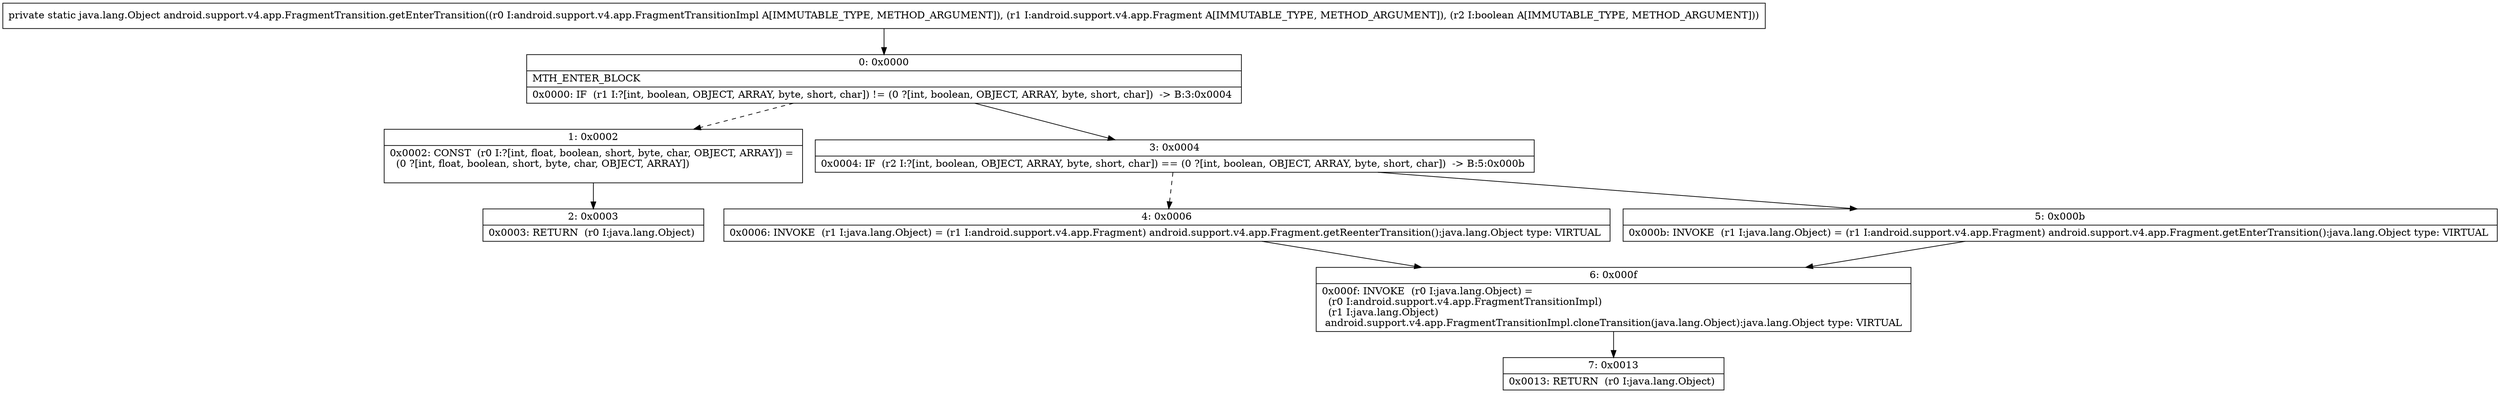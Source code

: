 digraph "CFG forandroid.support.v4.app.FragmentTransition.getEnterTransition(Landroid\/support\/v4\/app\/FragmentTransitionImpl;Landroid\/support\/v4\/app\/Fragment;Z)Ljava\/lang\/Object;" {
Node_0 [shape=record,label="{0\:\ 0x0000|MTH_ENTER_BLOCK\l|0x0000: IF  (r1 I:?[int, boolean, OBJECT, ARRAY, byte, short, char]) != (0 ?[int, boolean, OBJECT, ARRAY, byte, short, char])  \-\> B:3:0x0004 \l}"];
Node_1 [shape=record,label="{1\:\ 0x0002|0x0002: CONST  (r0 I:?[int, float, boolean, short, byte, char, OBJECT, ARRAY]) = \l  (0 ?[int, float, boolean, short, byte, char, OBJECT, ARRAY])\l \l}"];
Node_2 [shape=record,label="{2\:\ 0x0003|0x0003: RETURN  (r0 I:java.lang.Object) \l}"];
Node_3 [shape=record,label="{3\:\ 0x0004|0x0004: IF  (r2 I:?[int, boolean, OBJECT, ARRAY, byte, short, char]) == (0 ?[int, boolean, OBJECT, ARRAY, byte, short, char])  \-\> B:5:0x000b \l}"];
Node_4 [shape=record,label="{4\:\ 0x0006|0x0006: INVOKE  (r1 I:java.lang.Object) = (r1 I:android.support.v4.app.Fragment) android.support.v4.app.Fragment.getReenterTransition():java.lang.Object type: VIRTUAL \l}"];
Node_5 [shape=record,label="{5\:\ 0x000b|0x000b: INVOKE  (r1 I:java.lang.Object) = (r1 I:android.support.v4.app.Fragment) android.support.v4.app.Fragment.getEnterTransition():java.lang.Object type: VIRTUAL \l}"];
Node_6 [shape=record,label="{6\:\ 0x000f|0x000f: INVOKE  (r0 I:java.lang.Object) = \l  (r0 I:android.support.v4.app.FragmentTransitionImpl)\l  (r1 I:java.lang.Object)\l android.support.v4.app.FragmentTransitionImpl.cloneTransition(java.lang.Object):java.lang.Object type: VIRTUAL \l}"];
Node_7 [shape=record,label="{7\:\ 0x0013|0x0013: RETURN  (r0 I:java.lang.Object) \l}"];
MethodNode[shape=record,label="{private static java.lang.Object android.support.v4.app.FragmentTransition.getEnterTransition((r0 I:android.support.v4.app.FragmentTransitionImpl A[IMMUTABLE_TYPE, METHOD_ARGUMENT]), (r1 I:android.support.v4.app.Fragment A[IMMUTABLE_TYPE, METHOD_ARGUMENT]), (r2 I:boolean A[IMMUTABLE_TYPE, METHOD_ARGUMENT])) }"];
MethodNode -> Node_0;
Node_0 -> Node_1[style=dashed];
Node_0 -> Node_3;
Node_1 -> Node_2;
Node_3 -> Node_4[style=dashed];
Node_3 -> Node_5;
Node_4 -> Node_6;
Node_5 -> Node_6;
Node_6 -> Node_7;
}

